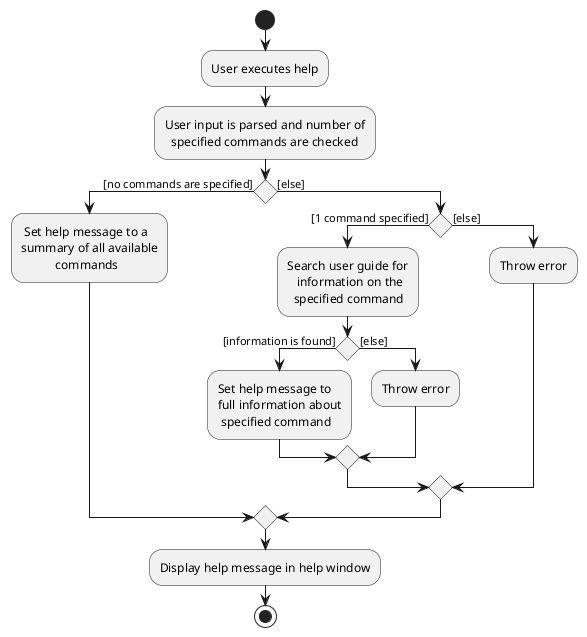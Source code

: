 @startuml
start
:User executes help;
:User input is parsed and number of
  specified commands are checked;

'Since the beta syntax does not support placing the condition outside the
'diamond we place it as the true branch instead.

if () then ([no commands are specified])
    : Set help message to a
    summary of all available
               commands;
else ([else])
if () then ([1 command specified])
    :Search user guide for
       information on the
      specified command;

if () then ([information is found])
    :Set help message to
    full information about
     specified command;
else ([else])
    :Throw error;
endif;

else ([else])
    :Throw error;
endif
endif

:Display help message in help window;
stop
@enduml
